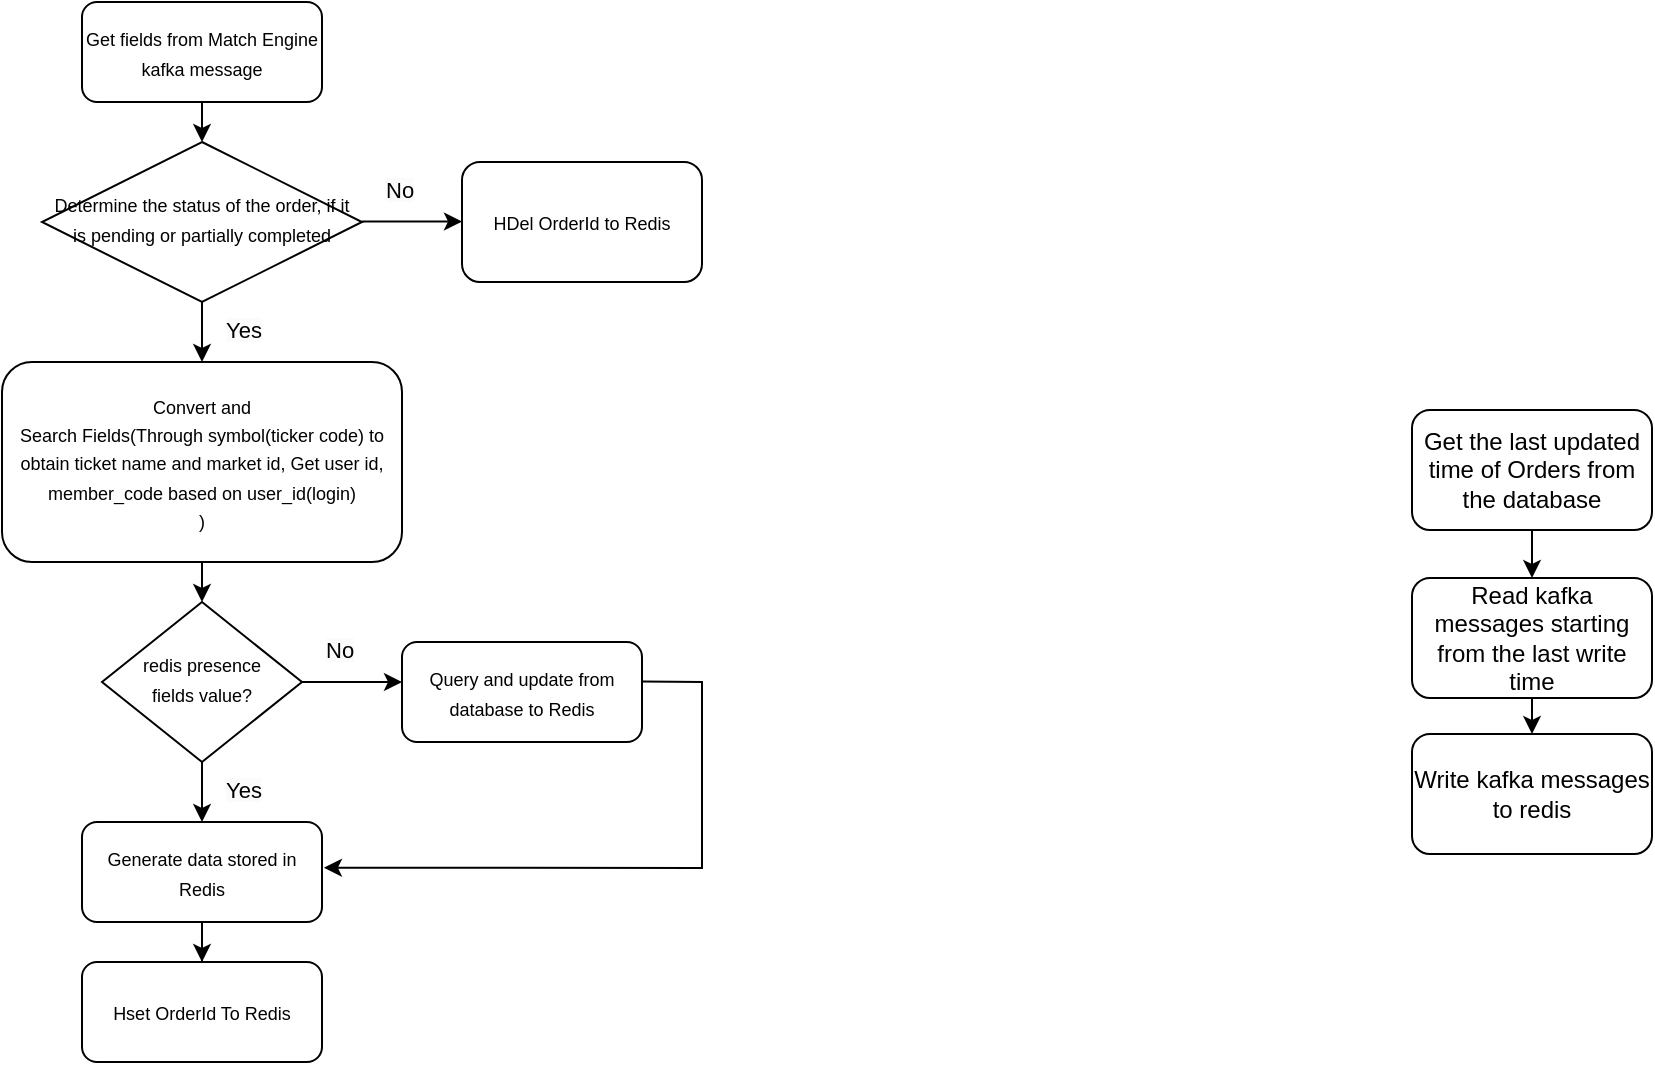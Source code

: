 <mxfile version="22.1.18" type="github">
  <diagram name="第 1 页" id="HZp1Bf1Xdp-lHMSmT2AA">
    <mxGraphModel dx="700" dy="341" grid="0" gridSize="10" guides="1" tooltips="1" connect="1" arrows="1" fold="1" page="1" pageScale="1" pageWidth="1169" pageHeight="1654" math="0" shadow="0">
      <root>
        <mxCell id="0" />
        <mxCell id="1" parent="0" />
        <mxCell id="mrrmHENScbZcJTnMJHc--1" value="" style="edgeStyle=orthogonalEdgeStyle;rounded=0;orthogonalLoop=1;jettySize=auto;html=1;" parent="1" source="mrrmHENScbZcJTnMJHc--3" edge="1">
          <mxGeometry relative="1" as="geometry">
            <mxPoint x="271.0" y="473" as="targetPoint" />
          </mxGeometry>
        </mxCell>
        <mxCell id="mrrmHENScbZcJTnMJHc--2" value="" style="edgeStyle=orthogonalEdgeStyle;rounded=0;orthogonalLoop=1;jettySize=auto;html=1;" parent="1" source="mrrmHENScbZcJTnMJHc--3" target="mrrmHENScbZcJTnMJHc--7" edge="1">
          <mxGeometry relative="1" as="geometry" />
        </mxCell>
        <mxCell id="mrrmHENScbZcJTnMJHc--3" value="&lt;font style=&quot;font-size: 9px;&quot;&gt;redis presence &lt;br&gt;fields value?&lt;/font&gt;" style="rhombus;whiteSpace=wrap;html=1;shadow=0;fontFamily=Helvetica;fontSize=12;align=center;strokeWidth=1;spacing=6;spacingTop=-4;" parent="1" vertex="1">
          <mxGeometry x="121" y="433" width="100" height="80" as="geometry" />
        </mxCell>
        <mxCell id="mrrmHENScbZcJTnMJHc--4" value="&lt;span style=&quot;color: rgb(0, 0, 0); font-family: Helvetica; font-size: 11px; font-style: normal; font-variant-ligatures: normal; font-variant-caps: normal; font-weight: 400; letter-spacing: normal; orphans: 2; text-align: center; text-indent: 0px; text-transform: none; widows: 2; word-spacing: 0px; -webkit-text-stroke-width: 0px; background-color: rgb(251, 251, 251); text-decoration-thickness: initial; text-decoration-style: initial; text-decoration-color: initial; float: none; display: inline !important;&quot;&gt;Yes&lt;/span&gt;" style="text;whiteSpace=wrap;html=1;" parent="1" vertex="1">
          <mxGeometry x="181" y="513" width="30" height="20" as="geometry" />
        </mxCell>
        <mxCell id="mrrmHENScbZcJTnMJHc--5" value="&lt;span style=&quot;color: rgb(0, 0, 0); font-family: Helvetica; font-size: 11px; font-style: normal; font-variant-ligatures: normal; font-variant-caps: normal; font-weight: 400; letter-spacing: normal; orphans: 2; text-align: center; text-indent: 0px; text-transform: none; widows: 2; word-spacing: 0px; -webkit-text-stroke-width: 0px; background-color: rgb(251, 251, 251); text-decoration-thickness: initial; text-decoration-style: initial; text-decoration-color: initial; float: none; display: inline !important;&quot;&gt;No&lt;/span&gt;" style="text;whiteSpace=wrap;html=1;" parent="1" vertex="1">
          <mxGeometry x="231" y="443" width="30" height="30" as="geometry" />
        </mxCell>
        <mxCell id="mrrmHENScbZcJTnMJHc--6" value="" style="edgeStyle=orthogonalEdgeStyle;rounded=0;orthogonalLoop=1;jettySize=auto;html=1;" parent="1" source="mrrmHENScbZcJTnMJHc--7" target="mrrmHENScbZcJTnMJHc--17" edge="1">
          <mxGeometry relative="1" as="geometry" />
        </mxCell>
        <mxCell id="mrrmHENScbZcJTnMJHc--7" value="&lt;font style=&quot;font-size: 9px;&quot;&gt;Generate data stored in Redis&lt;/font&gt;" style="rounded=1;whiteSpace=wrap;html=1;fontSize=12;glass=0;strokeWidth=1;shadow=0;" parent="1" vertex="1">
          <mxGeometry x="111" y="543" width="120" height="50" as="geometry" />
        </mxCell>
        <mxCell id="mrrmHENScbZcJTnMJHc--8" value="&lt;font style=&quot;font-size: 9px;&quot;&gt;Get fields from Match Engine kafka message&lt;/font&gt;" style="rounded=1;whiteSpace=wrap;html=1;fontSize=12;glass=0;strokeWidth=1;shadow=0;" parent="1" vertex="1">
          <mxGeometry x="111" y="133" width="120" height="50" as="geometry" />
        </mxCell>
        <mxCell id="mrrmHENScbZcJTnMJHc--9" value="&lt;font style=&quot;font-size: 9px;&quot;&gt;Convert and&lt;br style=&quot;border-color: var(--border-color);&quot;&gt;Search Fields(Through symbol(ticker code) to obtain ticket name and market id, Get user id, member_code based on user_id(login)&lt;br&gt;)&lt;/font&gt;" style="rounded=1;whiteSpace=wrap;html=1;fontSize=12;glass=0;strokeWidth=1;shadow=0;" parent="1" vertex="1">
          <mxGeometry x="71" y="313" width="200" height="100" as="geometry" />
        </mxCell>
        <mxCell id="mrrmHENScbZcJTnMJHc--12" value="" style="endArrow=classic;html=1;rounded=0;exitX=0.5;exitY=1;exitDx=0;exitDy=0;" parent="1" source="mrrmHENScbZcJTnMJHc--20" target="mrrmHENScbZcJTnMJHc--9" edge="1">
          <mxGeometry width="50" height="50" relative="1" as="geometry">
            <mxPoint x="191" y="393" as="sourcePoint" />
            <mxPoint x="241" y="343" as="targetPoint" />
          </mxGeometry>
        </mxCell>
        <mxCell id="mrrmHENScbZcJTnMJHc--15" value="" style="endArrow=classic;html=1;rounded=0;exitX=0.5;exitY=1;exitDx=0;exitDy=0;" parent="1" source="mrrmHENScbZcJTnMJHc--9" target="mrrmHENScbZcJTnMJHc--3" edge="1">
          <mxGeometry width="50" height="50" relative="1" as="geometry">
            <mxPoint x="171" y="433" as="sourcePoint" />
            <mxPoint x="241" y="413" as="targetPoint" />
          </mxGeometry>
        </mxCell>
        <mxCell id="mrrmHENScbZcJTnMJHc--16" value="&lt;font style=&quot;font-size: 9px;&quot;&gt;Query and update from database to Redis&lt;/font&gt;" style="rounded=1;whiteSpace=wrap;html=1;fontSize=12;glass=0;strokeWidth=1;shadow=0;" parent="1" vertex="1">
          <mxGeometry x="271" y="453" width="120" height="50" as="geometry" />
        </mxCell>
        <mxCell id="mrrmHENScbZcJTnMJHc--17" value="&lt;font style=&quot;font-size: 9px;&quot;&gt;Hset OrderId To Redis&lt;/font&gt;" style="rounded=1;whiteSpace=wrap;html=1;fontSize=12;glass=0;strokeWidth=1;shadow=0;" parent="1" vertex="1">
          <mxGeometry x="111" y="613" width="120" height="50" as="geometry" />
        </mxCell>
        <mxCell id="mrrmHENScbZcJTnMJHc--19" value="" style="edgeStyle=none;orthogonalLoop=1;jettySize=auto;html=1;rounded=0;entryX=1.008;entryY=0.457;entryDx=0;entryDy=0;entryPerimeter=0;" parent="1" target="mrrmHENScbZcJTnMJHc--7" edge="1">
          <mxGeometry width="80" relative="1" as="geometry">
            <mxPoint x="391" y="472.69" as="sourcePoint" />
            <mxPoint x="241" y="563" as="targetPoint" />
            <Array as="points">
              <mxPoint x="421" y="473" />
              <mxPoint x="421" y="566" />
            </Array>
          </mxGeometry>
        </mxCell>
        <mxCell id="mrrmHENScbZcJTnMJHc--21" value="" style="endArrow=classic;html=1;rounded=0;exitX=0.5;exitY=1;exitDx=0;exitDy=0;" parent="1" source="mrrmHENScbZcJTnMJHc--8" target="mrrmHENScbZcJTnMJHc--20" edge="1">
          <mxGeometry width="50" height="50" relative="1" as="geometry">
            <mxPoint x="171" y="183" as="sourcePoint" />
            <mxPoint x="171" y="323" as="targetPoint" />
          </mxGeometry>
        </mxCell>
        <mxCell id="mrrmHENScbZcJTnMJHc--20" value="&lt;font style=&quot;font-size: 9px;&quot;&gt;Determine the status of the order, if it is pending or partially completed&lt;/font&gt;" style="rhombus;whiteSpace=wrap;html=1;shadow=0;fontFamily=Helvetica;fontSize=12;align=center;strokeWidth=1;spacing=6;spacingTop=-4;" parent="1" vertex="1">
          <mxGeometry x="91" y="203" width="160" height="80" as="geometry" />
        </mxCell>
        <mxCell id="mrrmHENScbZcJTnMJHc--22" value="&lt;span style=&quot;color: rgb(0, 0, 0); font-family: Helvetica; font-size: 11px; font-style: normal; font-variant-ligatures: normal; font-variant-caps: normal; font-weight: 400; letter-spacing: normal; orphans: 2; text-align: center; text-indent: 0px; text-transform: none; widows: 2; word-spacing: 0px; -webkit-text-stroke-width: 0px; background-color: rgb(251, 251, 251); text-decoration-thickness: initial; text-decoration-style: initial; text-decoration-color: initial; float: none; display: inline !important;&quot;&gt;Yes&lt;/span&gt;" style="text;whiteSpace=wrap;html=1;" parent="1" vertex="1">
          <mxGeometry x="181" y="283" width="30" height="20" as="geometry" />
        </mxCell>
        <mxCell id="mrrmHENScbZcJTnMJHc--23" value="" style="edgeStyle=orthogonalEdgeStyle;rounded=0;orthogonalLoop=1;jettySize=auto;html=1;" parent="1" edge="1">
          <mxGeometry relative="1" as="geometry">
            <mxPoint x="301.0" y="242.77" as="targetPoint" />
            <mxPoint x="251" y="242.77" as="sourcePoint" />
          </mxGeometry>
        </mxCell>
        <mxCell id="mrrmHENScbZcJTnMJHc--24" value="&lt;span style=&quot;color: rgb(0, 0, 0); font-family: Helvetica; font-size: 11px; font-style: normal; font-variant-ligatures: normal; font-variant-caps: normal; font-weight: 400; letter-spacing: normal; orphans: 2; text-align: center; text-indent: 0px; text-transform: none; widows: 2; word-spacing: 0px; -webkit-text-stroke-width: 0px; background-color: rgb(251, 251, 251); text-decoration-thickness: initial; text-decoration-style: initial; text-decoration-color: initial; float: none; display: inline !important;&quot;&gt;No&lt;/span&gt;" style="text;whiteSpace=wrap;html=1;" parent="1" vertex="1">
          <mxGeometry x="261" y="213" width="30" height="30" as="geometry" />
        </mxCell>
        <mxCell id="mrrmHENScbZcJTnMJHc--25" value="&lt;font style=&quot;font-size: 9px;&quot;&gt;HDel OrderId to Redis&lt;/font&gt;" style="rounded=1;whiteSpace=wrap;html=1;" parent="1" vertex="1">
          <mxGeometry x="301" y="213" width="120" height="60" as="geometry" />
        </mxCell>
        <mxCell id="4KMmiSIGW_-H5E98Arz6-1" value="Get the last updated time of Orders from the database" style="rounded=1;whiteSpace=wrap;html=1;" vertex="1" parent="1">
          <mxGeometry x="776" y="337" width="120" height="60" as="geometry" />
        </mxCell>
        <mxCell id="4KMmiSIGW_-H5E98Arz6-2" value="Read kafka messages starting from the last write time" style="rounded=1;whiteSpace=wrap;html=1;" vertex="1" parent="1">
          <mxGeometry x="776" y="421" width="120" height="60" as="geometry" />
        </mxCell>
        <mxCell id="4KMmiSIGW_-H5E98Arz6-3" value="" style="endArrow=classic;html=1;rounded=0;entryX=0.5;entryY=0;entryDx=0;entryDy=0;exitX=0.5;exitY=1;exitDx=0;exitDy=0;" edge="1" parent="1" source="4KMmiSIGW_-H5E98Arz6-1" target="4KMmiSIGW_-H5E98Arz6-2">
          <mxGeometry width="50" height="50" relative="1" as="geometry">
            <mxPoint x="813" y="456" as="sourcePoint" />
            <mxPoint x="863" y="406" as="targetPoint" />
          </mxGeometry>
        </mxCell>
        <mxCell id="4KMmiSIGW_-H5E98Arz6-4" value="Write kafka messages to redis" style="rounded=1;whiteSpace=wrap;html=1;" vertex="1" parent="1">
          <mxGeometry x="776" y="499" width="120" height="60" as="geometry" />
        </mxCell>
        <mxCell id="4KMmiSIGW_-H5E98Arz6-5" value="" style="endArrow=classic;html=1;rounded=0;entryX=0.5;entryY=0;entryDx=0;entryDy=0;exitX=0.5;exitY=1;exitDx=0;exitDy=0;" edge="1" parent="1" source="4KMmiSIGW_-H5E98Arz6-2" target="4KMmiSIGW_-H5E98Arz6-4">
          <mxGeometry width="50" height="50" relative="1" as="geometry">
            <mxPoint x="1037" y="433" as="sourcePoint" />
            <mxPoint x="846" y="431" as="targetPoint" />
          </mxGeometry>
        </mxCell>
      </root>
    </mxGraphModel>
  </diagram>
</mxfile>
